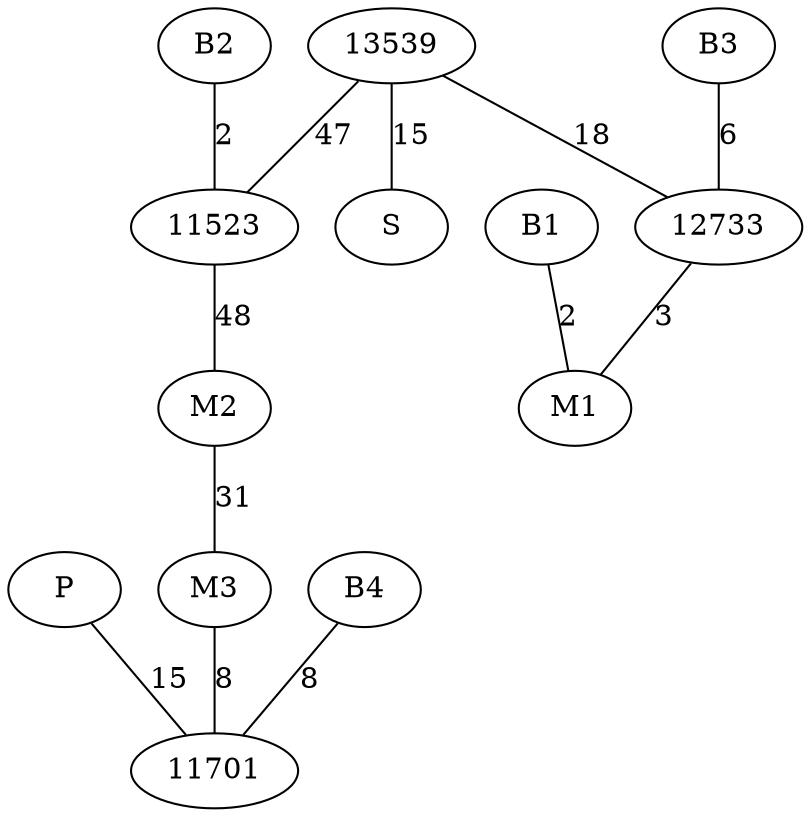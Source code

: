 graph chemin {

	P -- 11701 [label=15]
	13539 -- 12733 [label=18]
	13539 -- S [label=15]
	13539 -- 11523 [label=47]
	B1 -- M1 [label=2]
	B2 -- 11523 [label=2]
	11523 -- M2 [label=48]
	M2 -- M3 [label=31]
	B3 -- 12733 [label=6]
	B4 -- 11701 [label=8]
	M3 -- 11701 [label=8]
	12733 -- M1 [label=3]

}
